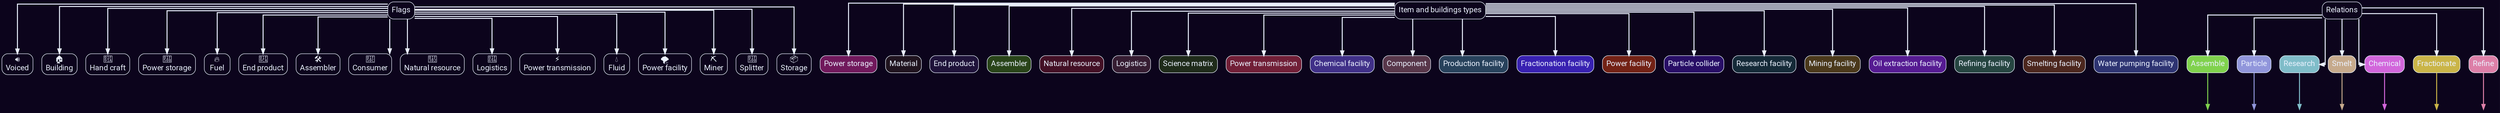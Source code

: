 digraph g {
  graph [ overlap="false"  fontname="Roboto"  fontsize="16"  splines="ortho"  ratio="auto"  rankdir="TB"  fontcolor="#ebf2ff"  bgcolor="#0c041c"  fillcolor="#0c041c" ];
  node [ fontname="Roboto"  fontsize="16"  shape="box"  style="rounded,filled"  fontcolor="#ebf2ff"  color="#ebf2ff" ];
  edge [ fontname="Roboto"  fontsize="16"  fontcolor="#ebf2ff"  color="#ebf2ff"  penwidth="2"  minlen="2" ];
  flags [label="Flags" fillcolor="#0c041c"];
  flag_voiced [label="🔊
Voiced" fillcolor="#0c041c"];
  flags -> flag_voiced [color="#ebf2ff"];
  flag_building [label="🏠
Building" fillcolor="#0c041c"];
  flags -> flag_building [color="#ebf2ff"];
  flag_hand_craft [label="🤚
Hand craft" fillcolor="#0c041c"];
  flags -> flag_hand_craft [color="#ebf2ff"];
  flag_power_storage [label="🔋
Power storage" fillcolor="#0c041c"];
  flags -> flag_power_storage [color="#ebf2ff"];
  item_and_buildings_types [label="Item and buildings types" fillcolor="#0c041c"];
  power_storage [label="Power storage" fillcolor="#71195c"];
  item_and_buildings_types -> power_storage [color="#ebf2ff"];
  flag_fuel [label="🔥
Fuel" fillcolor="#0c041c"];
  flags -> flag_fuel [color="#ebf2ff"];
  material [label="Material" fillcolor="#20141f"];
  item_and_buildings_types -> material [color="#ebf2ff"];
  flag_end_product [label="🧊
End product" fillcolor="#0c041c"];
  flags -> flag_end_product [color="#ebf2ff"];
  end_product [label="End product" fillcolor="#1f133a"];
  item_and_buildings_types -> end_product [color="#ebf2ff"];
  flag_assembler [label="🛠
Assembler" fillcolor="#0c041c"];
  flags -> flag_assembler [color="#ebf2ff"];
  flag_consumer [label="🔌
Consumer" fillcolor="#0c041c"];
  flags -> flag_consumer [color="#ebf2ff"];
  assembler [label="Assembler" fillcolor="#294419"];
  item_and_buildings_types -> assembler [color="#ebf2ff"];
  flag_natural_resource [label="🎲
Natural resource" fillcolor="#0c041c"];
  flags -> flag_natural_resource [color="#ebf2ff"];
  natural_resource [label="Natural resource" fillcolor="#431025"];
  item_and_buildings_types -> natural_resource [color="#ebf2ff"];
  flag_logistics [label="🚚
Logistics" fillcolor="#0c041c"];
  flags -> flag_logistics [color="#ebf2ff"];
  logistics [label="Logistics" fillcolor="#361d32"];
  item_and_buildings_types -> logistics [color="#ebf2ff"];
  science_matrix [label="Science matrix" fillcolor="#1f2b1a"];
  item_and_buildings_types -> science_matrix [color="#ebf2ff"];
  flag_power_transmission [label="⚡️
Power transmission" fillcolor="#0c041c"];
  flags -> flag_power_transmission [color="#ebf2ff"];
  power_transmission [label="Power transmission" fillcolor="#711f37"];
  item_and_buildings_types -> power_transmission [color="#ebf2ff"];
  chemical_facility [label="Chemical facility" fillcolor="#403088"];
  item_and_buildings_types -> chemical_facility [color="#ebf2ff"];
  component [label="Component" fillcolor="#58374a"];
  item_and_buildings_types -> component [color="#ebf2ff"];
  flag_fluid [label="💧
Fluid" fillcolor="#0c041c"];
  flags -> flag_fluid [color="#ebf2ff"];
  production_facility [label="Production facility" fillcolor="#28425c"];
  item_and_buildings_types -> production_facility [color="#ebf2ff"];
  fractionation_facility [label="Fractionation facility" fillcolor="#3821b1"];
  item_and_buildings_types -> fractionation_facility [color="#ebf2ff"];
  flag_power_facility [label="🌪️
Power facility" fillcolor="#0c041c"];
  flags -> flag_power_facility [color="#ebf2ff"];
  power_facility [label="Power facility" fillcolor="#732215"];
  item_and_buildings_types -> power_facility [color="#ebf2ff"];
  particle_collider [label="Particle collider" fillcolor="#280e66"];
  item_and_buildings_types -> particle_collider [color="#ebf2ff"];
  research_facility [label="Research facility" fillcolor="#152a38"];
  item_and_buildings_types -> research_facility [color="#ebf2ff"];
  flag_miner [label="⛏
Miner" fillcolor="#0c041c"];
  flags -> flag_miner [color="#ebf2ff"];
  mining_facility [label="Mining facility" fillcolor="#4b391b"];
  item_and_buildings_types -> mining_facility [color="#ebf2ff"];
  oil_extraction_facility [label="Oil extraction facility" fillcolor="#561b92"];
  item_and_buildings_types -> oil_extraction_facility [color="#ebf2ff"];
  refining_facility [label="Refining facility" fillcolor="#264541"];
  item_and_buildings_types -> refining_facility [color="#ebf2ff"];
  smelting_facility [label="Smelting facility" fillcolor="#4c271e"];
  item_and_buildings_types -> smelting_facility [color="#ebf2ff"];
  flag_splitter [label="🔀
Splitter" fillcolor="#0c041c"];
  flags -> flag_splitter [color="#ebf2ff"];
  flag_storage [label="📦
Storage" fillcolor="#0c041c"];
  flags -> flag_storage [color="#ebf2ff"];
  water_pumping_facility [label="Water pumping facility" fillcolor="#2e3472"];
  item_and_buildings_types -> water_pumping_facility [color="#ebf2ff"];
  relations [label="Relations" fillcolor="#0c041c"];
  a_assemble [label="Assemble" fillcolor="#80d24d"];
  relations -> a_assemble [color="#ebf2ff"];
  b_assemble [label="" shape="point" fillcolor="#0c041c" color="#0c041c"];
  a_assemble -> b_assemble [color="#80d24d"];
  a_particle [label="Particle" fillcolor="#9196db"];
  relations -> a_particle [color="#ebf2ff"];
  b_particle [label="" shape="point" fillcolor="#0c041c" color="#0c041c"];
  a_particle -> b_particle [color="#9196db"];
  a_research [label="Research" fillcolor="#80bdc9"];
  relations -> a_research [color="#ebf2ff"];
  b_research [label="" shape="point" fillcolor="#0c041c" color="#0c041c"];
  a_research -> b_research [color="#80bdc9"];
  a_smelt [label="Smelt" fillcolor="#c6aa8c"];
  relations -> a_smelt [color="#ebf2ff"];
  b_smelt [label="" shape="point" fillcolor="#0c041c" color="#0c041c"];
  a_smelt -> b_smelt [color="#c6aa8c"];
  a_chemical [label="Chemical" fillcolor="#d266db"];
  relations -> a_chemical [color="#ebf2ff"];
  b_chemical [label="" shape="point" fillcolor="#0c041c" color="#0c041c"];
  a_chemical -> b_chemical [color="#d266db"];
  a_fractionate [label="Fractionate" fillcolor="#cab548"];
  relations -> a_fractionate [color="#ebf2ff"];
  b_fractionate [label="" shape="point" fillcolor="#0c041c" color="#0c041c"];
  a_fractionate -> b_fractionate [color="#cab548"];
  a_refine [label="Refine" fillcolor="#dd80a8"];
  relations -> a_refine [color="#ebf2ff"];
  b_refine [label="" shape="point" fillcolor="#0c041c" color="#0c041c"];
  a_refine -> b_refine [color="#dd80a8"];
}
